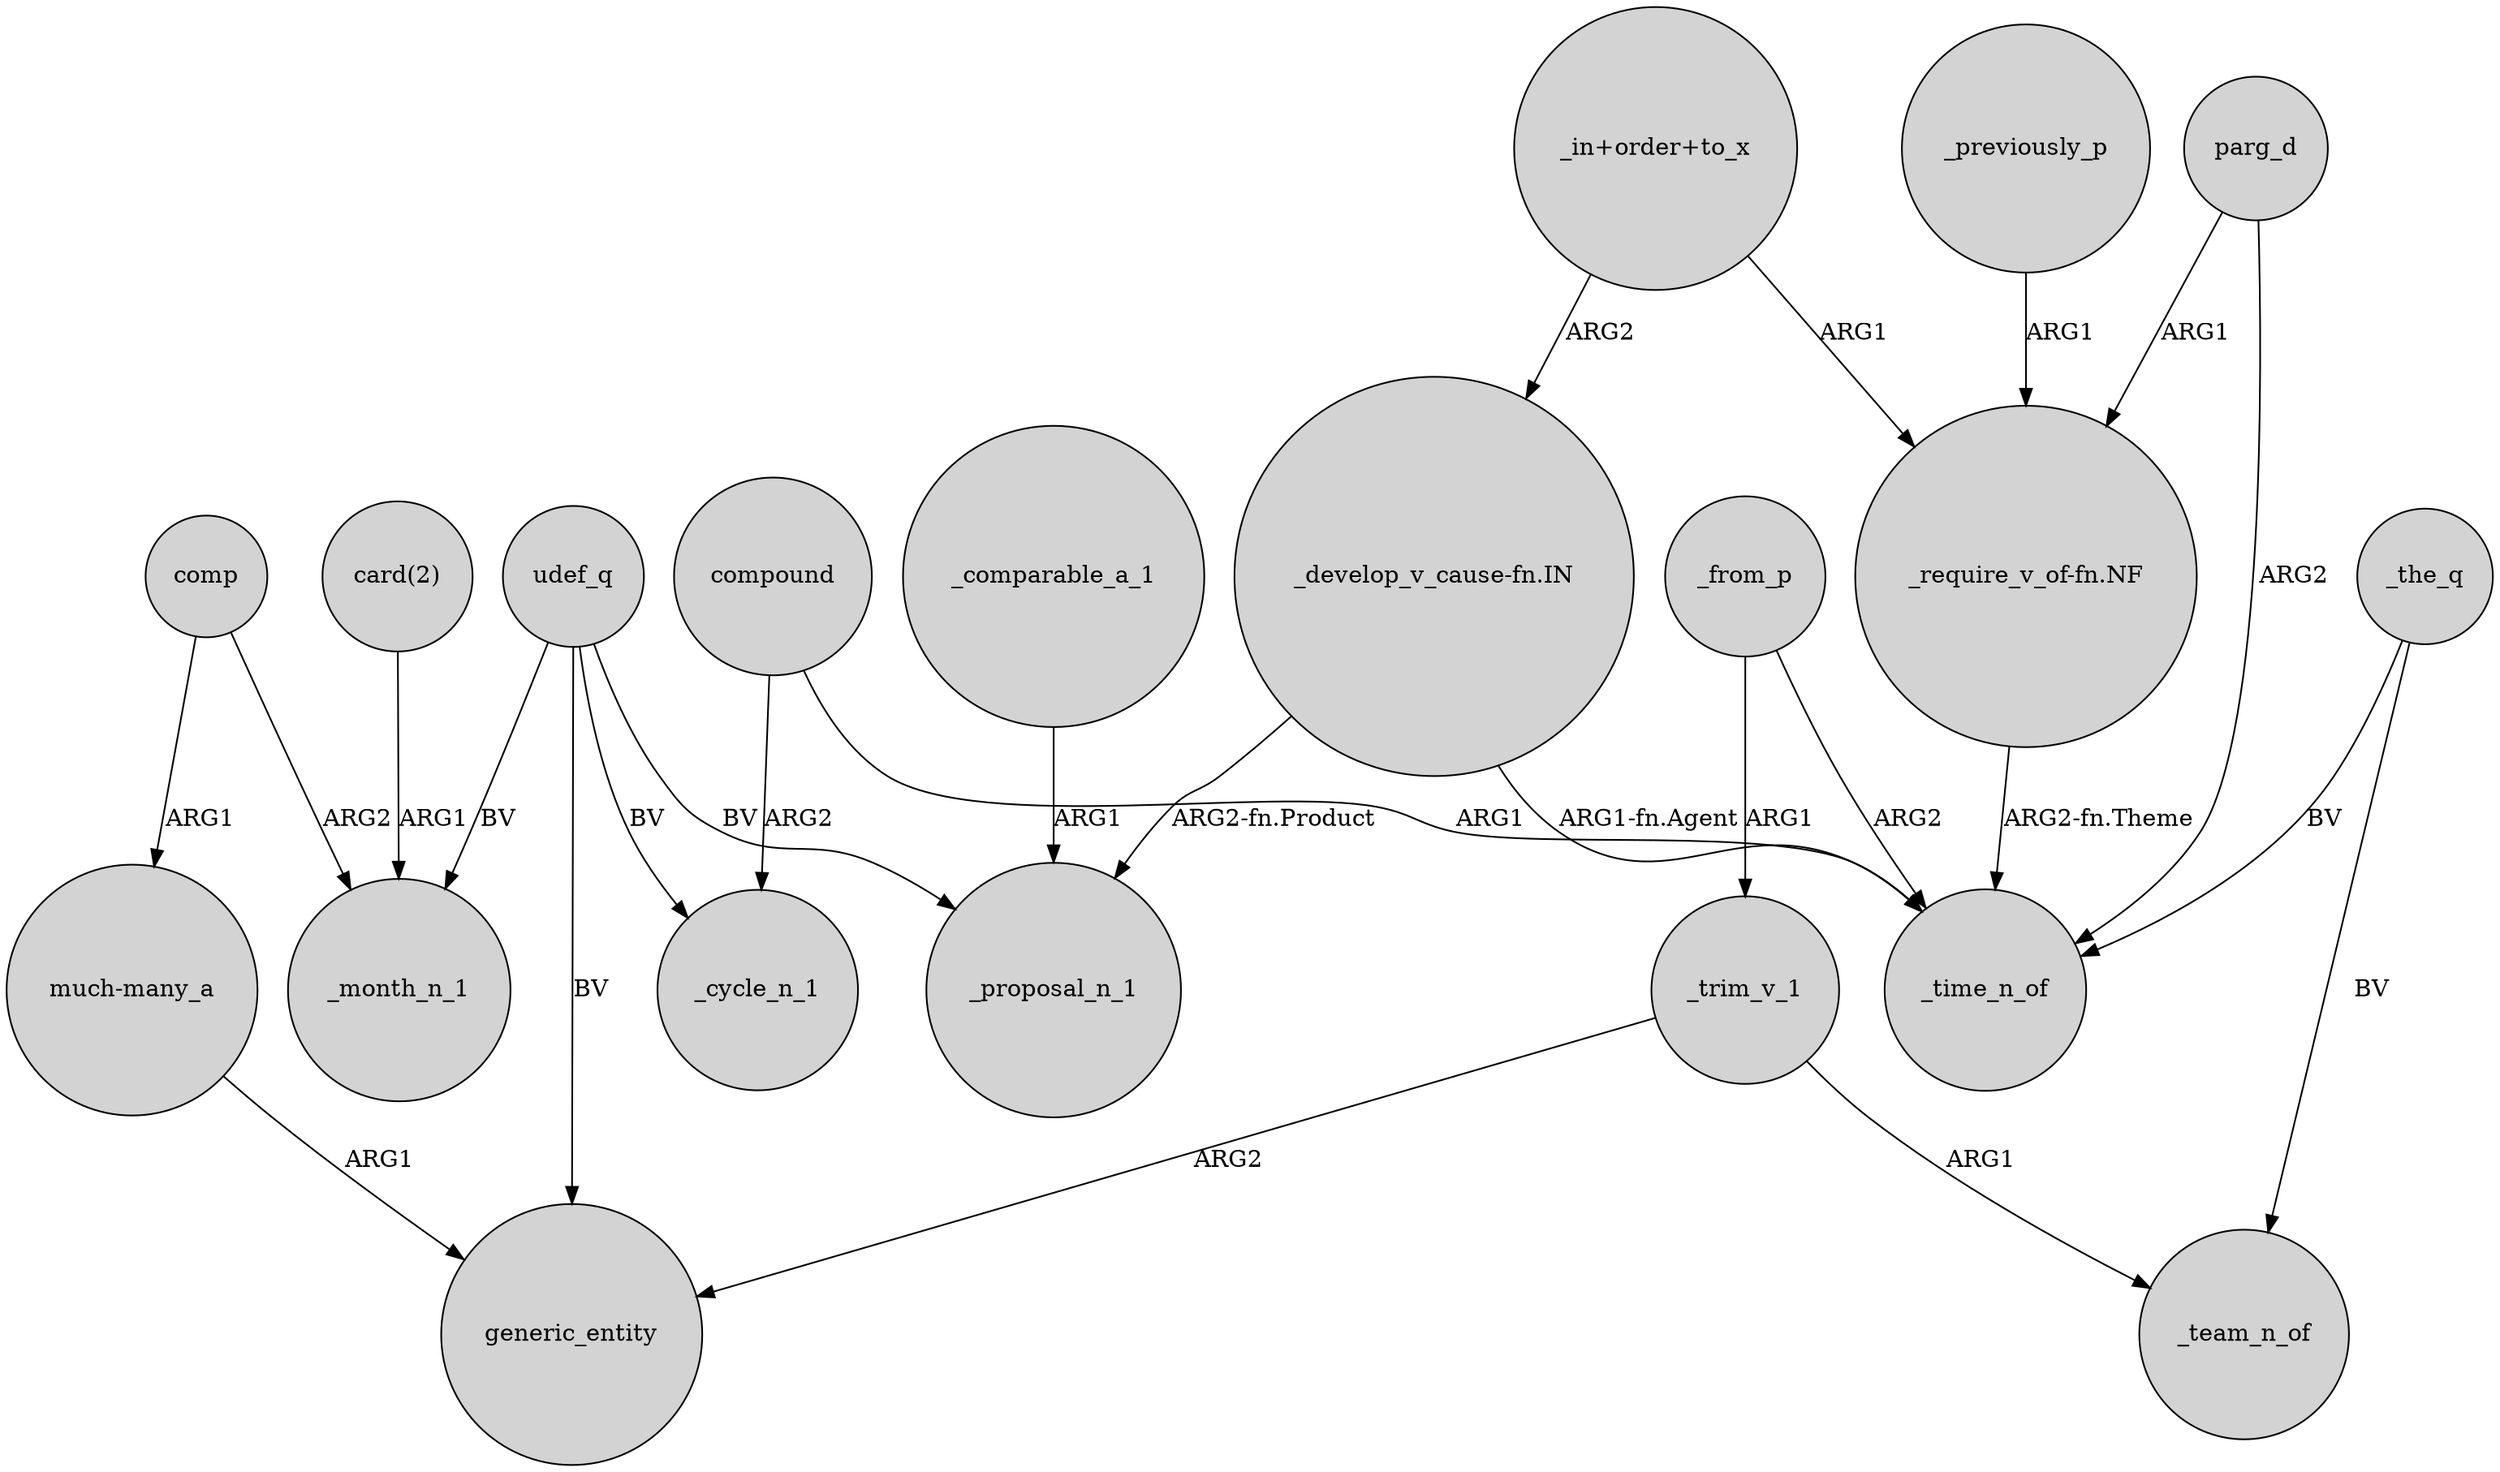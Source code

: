 digraph {
	node [shape=circle style=filled]
	"card(2)" -> _month_n_1 [label=ARG1]
	udef_q -> generic_entity [label=BV]
	comp -> _month_n_1 [label=ARG2]
	compound -> _time_n_of [label=ARG1]
	"_in+order+to_x" -> "_require_v_of-fn.NF" [label=ARG1]
	"much-many_a" -> generic_entity [label=ARG1]
	compound -> _cycle_n_1 [label=ARG2]
	udef_q -> _proposal_n_1 [label=BV]
	_previously_p -> "_require_v_of-fn.NF" [label=ARG1]
	udef_q -> _cycle_n_1 [label=BV]
	parg_d -> _time_n_of [label=ARG2]
	udef_q -> _month_n_1 [label=BV]
	_from_p -> _trim_v_1 [label=ARG1]
	_the_q -> _time_n_of [label=BV]
	_trim_v_1 -> _team_n_of [label=ARG1]
	comp -> "much-many_a" [label=ARG1]
	"_in+order+to_x" -> "_develop_v_cause-fn.IN" [label=ARG2]
	"_require_v_of-fn.NF" -> _time_n_of [label="ARG2-fn.Theme"]
	parg_d -> "_require_v_of-fn.NF" [label=ARG1]
	"_develop_v_cause-fn.IN" -> _time_n_of [label="ARG1-fn.Agent"]
	_trim_v_1 -> generic_entity [label=ARG2]
	_comparable_a_1 -> _proposal_n_1 [label=ARG1]
	_the_q -> _team_n_of [label=BV]
	"_develop_v_cause-fn.IN" -> _proposal_n_1 [label="ARG2-fn.Product"]
	_from_p -> _time_n_of [label=ARG2]
}
